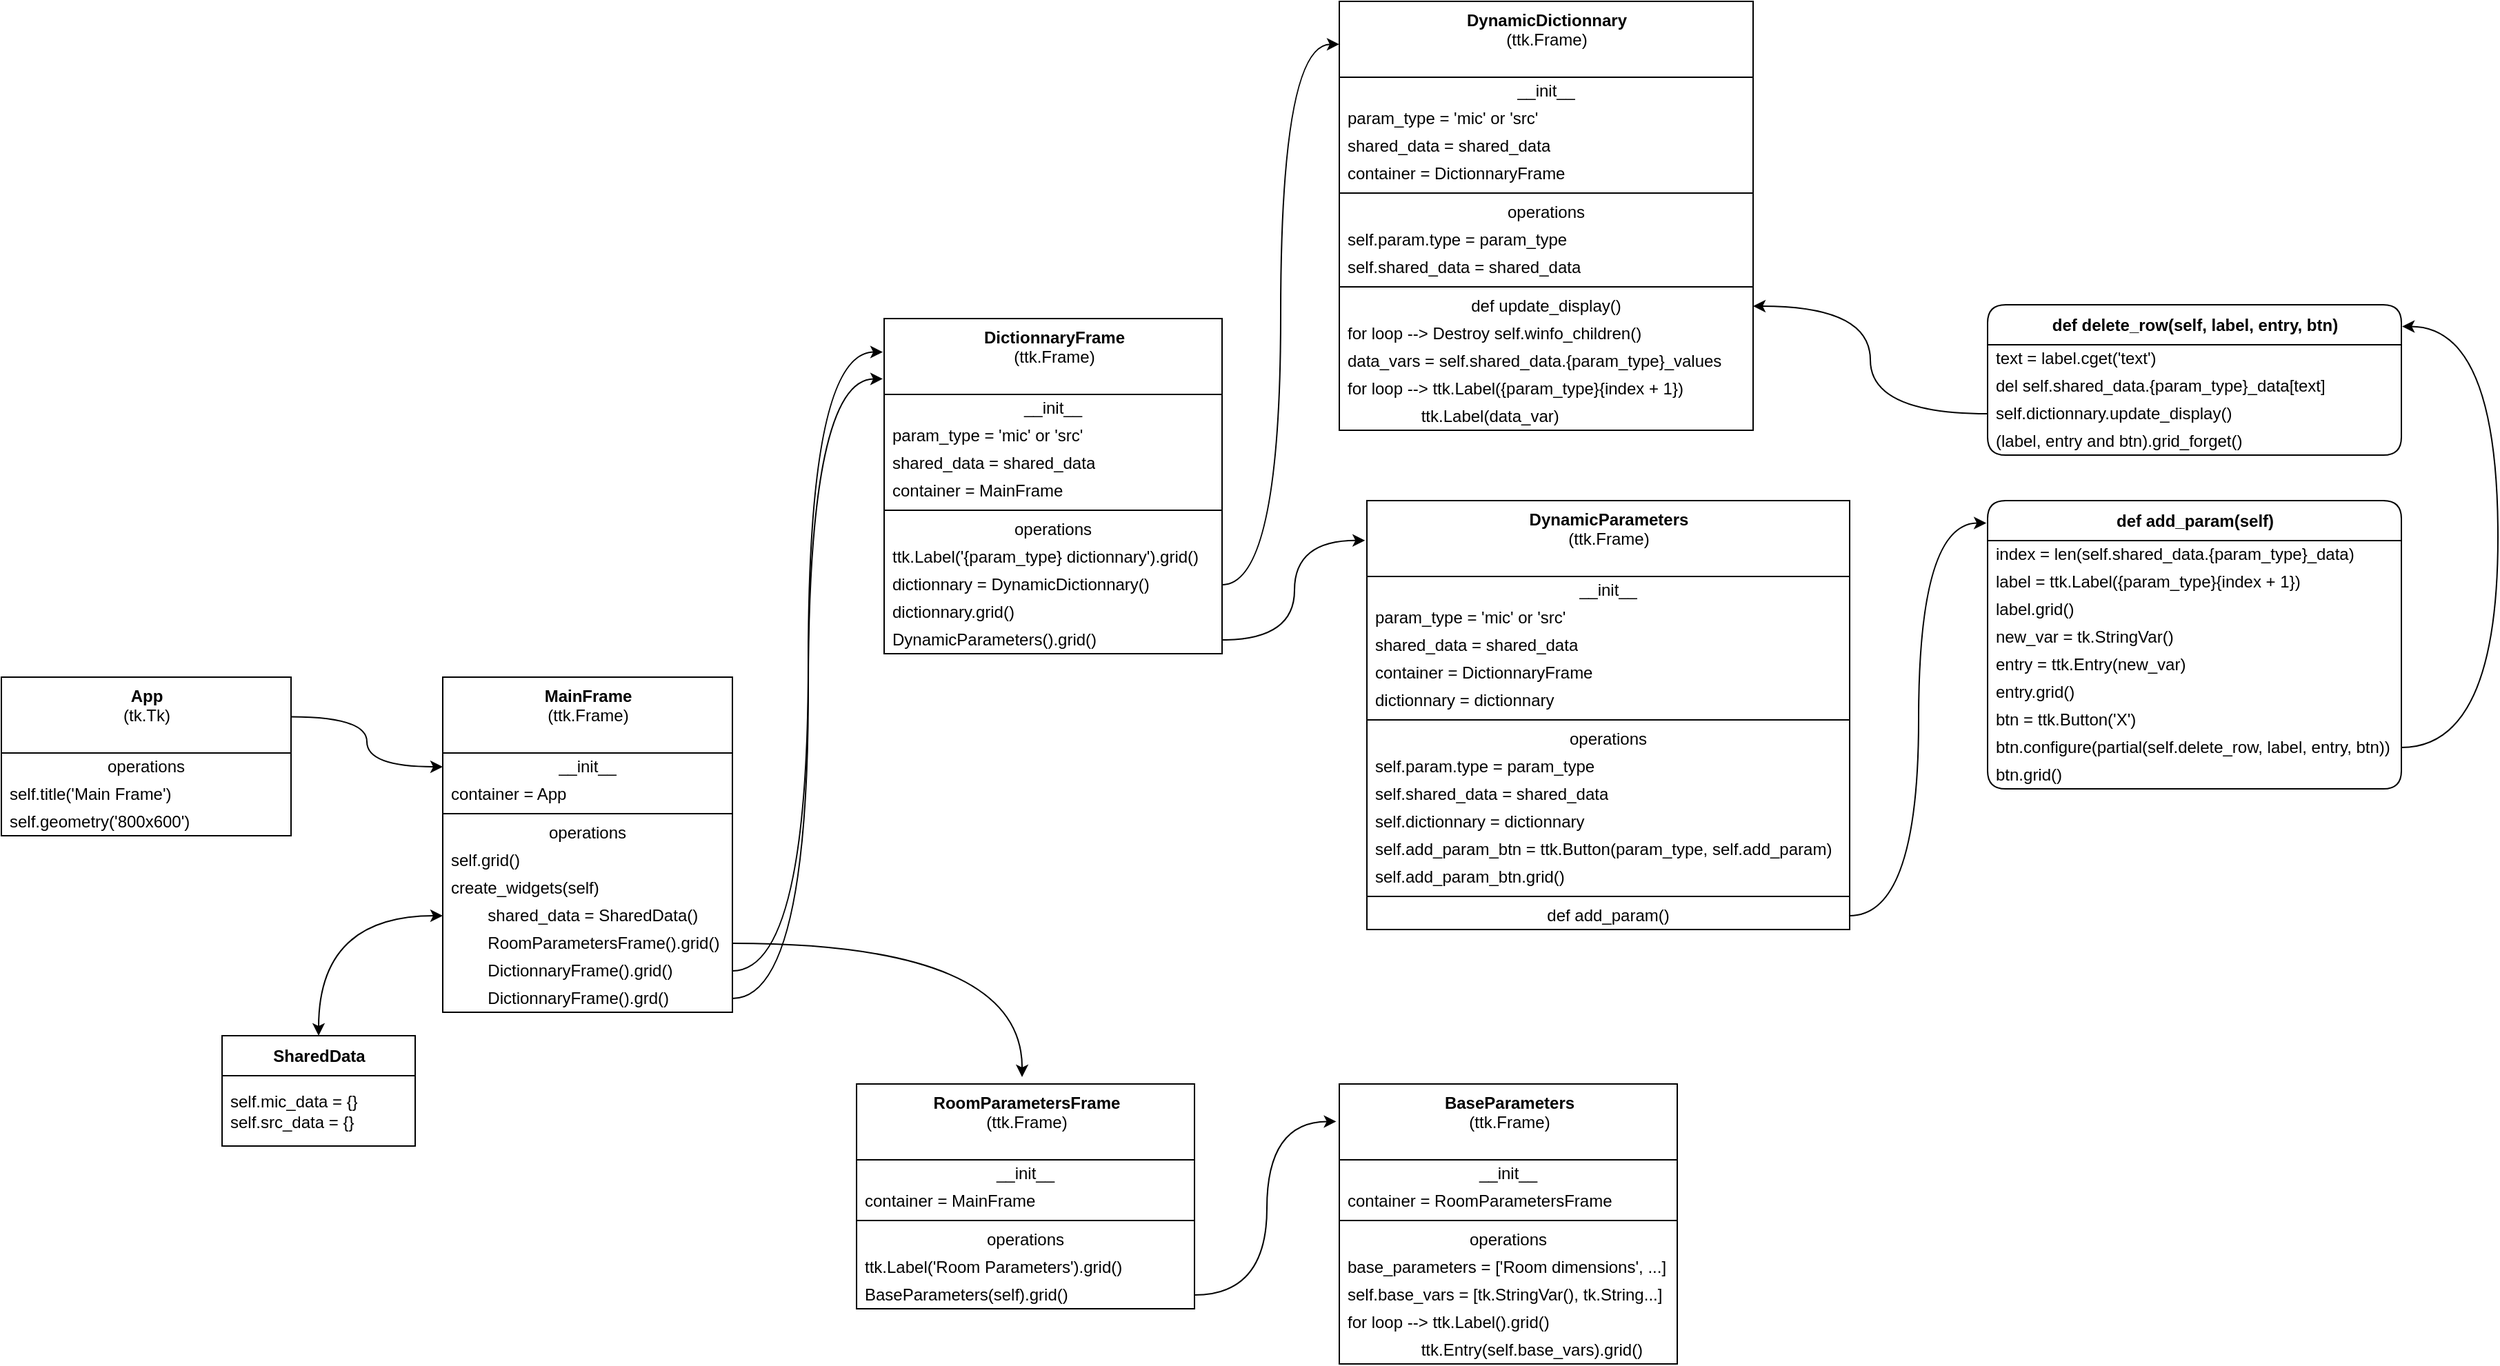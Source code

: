 <mxfile>
    <diagram id="ZCPFG7KWVEnKRgbFe0l8" name="Page-1">
        <mxGraphModel dx="2594" dy="1988" grid="1" gridSize="10" guides="1" tooltips="0" connect="1" arrows="1" fold="1" page="1" pageScale="1" pageWidth="1100" pageHeight="850" math="0" shadow="0">
            <root>
                <mxCell id="0"/>
                <mxCell id="1" parent="0"/>
                <mxCell id="18" value="" style="html=1;orthogonal=1;exitX=1;exitY=0.5;exitDx=0;exitDy=0;entryX=-0.004;entryY=0.1;entryDx=0;entryDy=0;edgeStyle=orthogonalEdgeStyle;curved=1;entryPerimeter=0;" edge="1" parent="1" source="114" target="89">
                    <mxGeometry relative="1" as="geometry">
                        <mxPoint x="240" y="453" as="sourcePoint"/>
                        <mxPoint x="547.5" y="235" as="targetPoint"/>
                    </mxGeometry>
                </mxCell>
                <mxCell id="88" style="edgeStyle=orthogonalEdgeStyle;html=1;exitX=0.5;exitY=0;exitDx=0;exitDy=0;orthogonal=1;curved=1;startArrow=classic;startFill=1;shadow=0;" edge="1" parent="1" source="67" target="83">
                    <mxGeometry relative="1" as="geometry"/>
                </mxCell>
                <mxCell id="67" value="SharedData" style="swimlane;fontStyle=1;align=center;verticalAlign=middle;childLayout=stackLayout;horizontal=1;startSize=29;horizontalStack=0;resizeParent=1;resizeParentMax=0;resizeLast=0;collapsible=0;marginBottom=0;html=1;" vertex="1" parent="1">
                    <mxGeometry x="20" y="390" width="140" height="80" as="geometry"/>
                </mxCell>
                <mxCell id="69" value="self.mic_data = {}&lt;br&gt;self.src_data = {}" style="text;html=1;strokeColor=none;fillColor=none;align=left;verticalAlign=middle;spacingLeft=4;spacingRight=4;overflow=hidden;rotatable=0;points=[[0,0.5],[1,0.5]];portConstraint=eastwest;" vertex="1" parent="67">
                    <mxGeometry y="29" width="140" height="51" as="geometry"/>
                </mxCell>
                <mxCell id="75" value="&lt;b&gt;MainFrame&lt;/b&gt;&lt;br&gt;(ttk.Frame)" style="swimlane;fontStyle=0;align=center;verticalAlign=top;childLayout=stackLayout;horizontal=1;startSize=55;horizontalStack=0;resizeParent=1;resizeParentMax=0;resizeLast=0;collapsible=0;marginBottom=0;html=1;" vertex="1" parent="1">
                    <mxGeometry x="180" y="130" width="210" height="243" as="geometry"/>
                </mxCell>
                <mxCell id="76" value="__init__" style="text;html=1;strokeColor=none;fillColor=none;align=center;verticalAlign=middle;spacingLeft=4;spacingRight=4;overflow=hidden;rotatable=0;points=[[0,0.5],[1,0.5]];portConstraint=eastwest;" vertex="1" parent="75">
                    <mxGeometry y="55" width="210" height="20" as="geometry"/>
                </mxCell>
                <mxCell id="77" value="container = App" style="text;html=1;strokeColor=none;fillColor=none;align=left;verticalAlign=middle;spacingLeft=4;spacingRight=4;overflow=hidden;rotatable=0;points=[[0,0.5],[1,0.5]];portConstraint=eastwest;" vertex="1" parent="75">
                    <mxGeometry y="75" width="210" height="20" as="geometry"/>
                </mxCell>
                <mxCell id="80" value="" style="line;strokeWidth=1;fillColor=none;align=left;verticalAlign=middle;spacingTop=-1;spacingLeft=3;spacingRight=3;rotatable=0;labelPosition=right;points=[];portConstraint=eastwest;" vertex="1" parent="75">
                    <mxGeometry y="95" width="210" height="8" as="geometry"/>
                </mxCell>
                <mxCell id="81" value="operations" style="text;html=1;strokeColor=none;fillColor=none;align=center;verticalAlign=middle;spacingLeft=4;spacingRight=4;overflow=hidden;rotatable=0;points=[[0,0.5],[1,0.5]];portConstraint=eastwest;" vertex="1" parent="75">
                    <mxGeometry y="103" width="210" height="20" as="geometry"/>
                </mxCell>
                <mxCell id="118" value="self.grid()" style="text;html=1;strokeColor=none;fillColor=none;align=left;verticalAlign=middle;spacingLeft=4;spacingRight=4;overflow=hidden;rotatable=0;points=[[0,0.5],[1,0.5]];portConstraint=eastwest;" vertex="1" parent="75">
                    <mxGeometry y="123" width="210" height="20" as="geometry"/>
                </mxCell>
                <mxCell id="82" value="create_widgets(self)" style="text;html=1;strokeColor=none;fillColor=none;align=left;verticalAlign=middle;spacingLeft=4;spacingRight=4;overflow=hidden;rotatable=0;points=[[0,0.5],[1,0.5]];portConstraint=eastwest;" vertex="1" parent="75">
                    <mxGeometry y="143" width="210" height="20" as="geometry"/>
                </mxCell>
                <mxCell id="83" value="&lt;span style=&quot;white-space: pre;&quot;&gt;&#9;&lt;/span&gt;shared_data = SharedData()" style="text;html=1;strokeColor=none;fillColor=none;align=left;verticalAlign=middle;spacingLeft=4;spacingRight=4;overflow=hidden;rotatable=0;points=[[0,0.5],[1,0.5]];portConstraint=eastwest;" vertex="1" parent="75">
                    <mxGeometry y="163" width="210" height="20" as="geometry"/>
                </mxCell>
                <mxCell id="86" value="&lt;span style=&quot;white-space: pre;&quot;&gt;&#9;&lt;/span&gt;RoomParametersFrame().grid()" style="text;html=1;strokeColor=none;fillColor=none;align=left;verticalAlign=middle;spacingLeft=4;spacingRight=4;overflow=hidden;rotatable=0;points=[[0,0.5],[1,0.5]];portConstraint=eastwest;" vertex="1" parent="75">
                    <mxGeometry y="183" width="210" height="20" as="geometry"/>
                </mxCell>
                <mxCell id="114" value="&lt;span style=&quot;white-space: pre;&quot;&gt;&#9;&lt;/span&gt;DictionnaryFrame().grid()" style="text;html=1;strokeColor=none;fillColor=none;align=left;verticalAlign=middle;spacingLeft=4;spacingRight=4;overflow=hidden;rotatable=0;points=[[0,0.5],[1,0.5]];portConstraint=eastwest;" vertex="1" parent="75">
                    <mxGeometry y="203" width="210" height="20" as="geometry"/>
                </mxCell>
                <mxCell id="115" value="&lt;span style=&quot;white-space: pre;&quot;&gt;&#9;&lt;/span&gt;DictionnaryFrame().grd()" style="text;html=1;strokeColor=none;fillColor=none;align=left;verticalAlign=middle;spacingLeft=4;spacingRight=4;overflow=hidden;rotatable=0;points=[[0,0.5],[1,0.5]];portConstraint=eastwest;" vertex="1" parent="75">
                    <mxGeometry y="223" width="210" height="20" as="geometry"/>
                </mxCell>
                <mxCell id="89" value="&lt;b&gt;DictionnaryFrame&lt;/b&gt;&lt;br&gt;(ttk.Frame)" style="swimlane;fontStyle=0;align=center;verticalAlign=top;childLayout=stackLayout;horizontal=1;startSize=55;horizontalStack=0;resizeParent=1;resizeParentMax=0;resizeLast=0;collapsible=0;marginBottom=0;html=1;" vertex="1" parent="1">
                    <mxGeometry x="500" y="-130" width="245" height="243" as="geometry"/>
                </mxCell>
                <mxCell id="90" value="__init__" style="text;html=1;strokeColor=none;fillColor=none;align=center;verticalAlign=middle;spacingLeft=4;spacingRight=4;overflow=hidden;rotatable=0;points=[[0,0.5],[1,0.5]];portConstraint=eastwest;" vertex="1" parent="89">
                    <mxGeometry y="55" width="245" height="20" as="geometry"/>
                </mxCell>
                <mxCell id="91" value="param_type = 'mic' or 'src'" style="text;html=1;strokeColor=none;fillColor=none;align=left;verticalAlign=middle;spacingLeft=4;spacingRight=4;overflow=hidden;rotatable=0;points=[[0,0.5],[1,0.5]];portConstraint=eastwest;" vertex="1" parent="89">
                    <mxGeometry y="75" width="245" height="20" as="geometry"/>
                </mxCell>
                <mxCell id="99" value="shared_data = shared_data" style="text;html=1;strokeColor=none;fillColor=none;align=left;verticalAlign=middle;spacingLeft=4;spacingRight=4;overflow=hidden;rotatable=0;points=[[0,0.5],[1,0.5]];portConstraint=eastwest;" vertex="1" parent="89">
                    <mxGeometry y="95" width="245" height="20" as="geometry"/>
                </mxCell>
                <mxCell id="93" value="container = MainFrame" style="text;html=1;strokeColor=none;fillColor=none;align=left;verticalAlign=middle;spacingLeft=4;spacingRight=4;overflow=hidden;rotatable=0;points=[[0,0.5],[1,0.5]];portConstraint=eastwest;" vertex="1" parent="89">
                    <mxGeometry y="115" width="245" height="20" as="geometry"/>
                </mxCell>
                <mxCell id="94" value="" style="line;strokeWidth=1;fillColor=none;align=left;verticalAlign=middle;spacingTop=-1;spacingLeft=3;spacingRight=3;rotatable=0;labelPosition=right;points=[];portConstraint=eastwest;" vertex="1" parent="89">
                    <mxGeometry y="135" width="245" height="8" as="geometry"/>
                </mxCell>
                <mxCell id="95" value="operations" style="text;html=1;strokeColor=none;fillColor=none;align=center;verticalAlign=middle;spacingLeft=4;spacingRight=4;overflow=hidden;rotatable=0;points=[[0,0.5],[1,0.5]];portConstraint=eastwest;" vertex="1" parent="89">
                    <mxGeometry y="143" width="245" height="20" as="geometry"/>
                </mxCell>
                <mxCell id="97" value="ttk.Label('{param_type} dictionnary').grid()" style="text;html=1;strokeColor=none;fillColor=none;align=left;verticalAlign=middle;spacingLeft=4;spacingRight=4;overflow=hidden;rotatable=0;points=[[0,0.5],[1,0.5]];portConstraint=eastwest;" vertex="1" parent="89">
                    <mxGeometry y="163" width="245" height="20" as="geometry"/>
                </mxCell>
                <mxCell id="98" value="dictionnary = DynamicDictionnary()" style="text;html=1;strokeColor=none;fillColor=none;align=left;verticalAlign=middle;spacingLeft=4;spacingRight=4;overflow=hidden;rotatable=0;points=[[0,0.5],[1,0.5]];portConstraint=eastwest;" vertex="1" parent="89">
                    <mxGeometry y="183" width="245" height="20" as="geometry"/>
                </mxCell>
                <mxCell id="101" value="dictionnary.grid()" style="text;html=1;strokeColor=none;fillColor=none;align=left;verticalAlign=middle;spacingLeft=4;spacingRight=4;overflow=hidden;rotatable=0;points=[[0,0.5],[1,0.5]];portConstraint=eastwest;" vertex="1" parent="89">
                    <mxGeometry y="203" width="245" height="20" as="geometry"/>
                </mxCell>
                <mxCell id="100" value="DynamicParameters().grid()" style="text;html=1;strokeColor=none;fillColor=none;align=left;verticalAlign=middle;spacingLeft=4;spacingRight=4;overflow=hidden;rotatable=0;points=[[0,0.5],[1,0.5]];portConstraint=eastwest;" vertex="1" parent="89">
                    <mxGeometry y="223" width="245" height="20" as="geometry"/>
                </mxCell>
                <mxCell id="116" style="edgeStyle=orthogonalEdgeStyle;sketch=0;html=1;exitX=1;exitY=0.5;exitDx=0;exitDy=0;entryX=-0.004;entryY=0.18;entryDx=0;entryDy=0;entryPerimeter=0;shadow=0;startArrow=none;startFill=0;curved=1;" edge="1" parent="1" source="115" target="89">
                    <mxGeometry relative="1" as="geometry"/>
                </mxCell>
                <mxCell id="119" value="&lt;b&gt;DynamicDictionnary&lt;/b&gt;&lt;br&gt;(ttk.Frame)" style="swimlane;fontStyle=0;align=center;verticalAlign=top;childLayout=stackLayout;horizontal=1;startSize=55;horizontalStack=0;resizeParent=1;resizeParentMax=0;resizeLast=0;collapsible=0;marginBottom=0;html=1;" vertex="1" parent="1">
                    <mxGeometry x="830" y="-360" width="300" height="311" as="geometry"/>
                </mxCell>
                <mxCell id="120" value="__init__" style="text;html=1;strokeColor=none;fillColor=none;align=center;verticalAlign=middle;spacingLeft=4;spacingRight=4;overflow=hidden;rotatable=0;points=[[0,0.5],[1,0.5]];portConstraint=eastwest;" vertex="1" parent="119">
                    <mxGeometry y="55" width="300" height="20" as="geometry"/>
                </mxCell>
                <mxCell id="121" value="param_type = 'mic' or 'src'" style="text;html=1;strokeColor=none;fillColor=none;align=left;verticalAlign=middle;spacingLeft=4;spacingRight=4;overflow=hidden;rotatable=0;points=[[0,0.5],[1,0.5]];portConstraint=eastwest;" vertex="1" parent="119">
                    <mxGeometry y="75" width="300" height="20" as="geometry"/>
                </mxCell>
                <mxCell id="122" value="shared_data = shared_data" style="text;html=1;strokeColor=none;fillColor=none;align=left;verticalAlign=middle;spacingLeft=4;spacingRight=4;overflow=hidden;rotatable=0;points=[[0,0.5],[1,0.5]];portConstraint=eastwest;" vertex="1" parent="119">
                    <mxGeometry y="95" width="300" height="20" as="geometry"/>
                </mxCell>
                <mxCell id="123" value="container = DictionnaryFrame" style="text;html=1;strokeColor=none;fillColor=none;align=left;verticalAlign=middle;spacingLeft=4;spacingRight=4;overflow=hidden;rotatable=0;points=[[0,0.5],[1,0.5]];portConstraint=eastwest;" vertex="1" parent="119">
                    <mxGeometry y="115" width="300" height="20" as="geometry"/>
                </mxCell>
                <mxCell id="124" value="" style="line;strokeWidth=1;fillColor=none;align=left;verticalAlign=middle;spacingTop=-1;spacingLeft=3;spacingRight=3;rotatable=0;labelPosition=right;points=[];portConstraint=eastwest;" vertex="1" parent="119">
                    <mxGeometry y="135" width="300" height="8" as="geometry"/>
                </mxCell>
                <mxCell id="125" value="operations" style="text;html=1;strokeColor=none;fillColor=none;align=center;verticalAlign=middle;spacingLeft=4;spacingRight=4;overflow=hidden;rotatable=0;points=[[0,0.5],[1,0.5]];portConstraint=eastwest;" vertex="1" parent="119">
                    <mxGeometry y="143" width="300" height="20" as="geometry"/>
                </mxCell>
                <mxCell id="126" value="self.param.type = param_type" style="text;html=1;strokeColor=none;fillColor=none;align=left;verticalAlign=middle;spacingLeft=4;spacingRight=4;overflow=hidden;rotatable=0;points=[[0,0.5],[1,0.5]];portConstraint=eastwest;" vertex="1" parent="119">
                    <mxGeometry y="163" width="300" height="20" as="geometry"/>
                </mxCell>
                <mxCell id="127" value="self.shared_data = shared_data" style="text;html=1;strokeColor=none;fillColor=none;align=left;verticalAlign=middle;spacingLeft=4;spacingRight=4;overflow=hidden;rotatable=0;points=[[0,0.5],[1,0.5]];portConstraint=eastwest;" vertex="1" parent="119">
                    <mxGeometry y="183" width="300" height="20" as="geometry"/>
                </mxCell>
                <mxCell id="132" value="" style="line;strokeWidth=1;fillColor=none;align=left;verticalAlign=middle;spacingTop=-1;spacingLeft=3;spacingRight=3;rotatable=0;labelPosition=right;points=[];portConstraint=eastwest;" vertex="1" parent="119">
                    <mxGeometry y="203" width="300" height="8" as="geometry"/>
                </mxCell>
                <mxCell id="129" value="def update_display()" style="text;html=1;strokeColor=none;fillColor=none;align=center;verticalAlign=middle;spacingLeft=4;spacingRight=4;overflow=hidden;rotatable=0;points=[[0,0.5],[1,0.5]];portConstraint=eastwest;" vertex="1" parent="119">
                    <mxGeometry y="211" width="300" height="20" as="geometry"/>
                </mxCell>
                <mxCell id="133" value="for loop --&amp;gt; Destroy self.winfo_children()" style="text;html=1;strokeColor=none;fillColor=none;align=left;verticalAlign=middle;spacingLeft=4;spacingRight=4;overflow=hidden;rotatable=0;points=[[0,0.5],[1,0.5]];portConstraint=eastwest;" vertex="1" parent="119">
                    <mxGeometry y="231" width="300" height="20" as="geometry"/>
                </mxCell>
                <mxCell id="134" value="data_vars = self.shared_data.{param_type}_values" style="text;html=1;strokeColor=none;fillColor=none;align=left;verticalAlign=middle;spacingLeft=4;spacingRight=4;overflow=hidden;rotatable=0;points=[[0,0.5],[1,0.5]];portConstraint=eastwest;" vertex="1" parent="119">
                    <mxGeometry y="251" width="300" height="20" as="geometry"/>
                </mxCell>
                <mxCell id="135" value="for loop --&amp;gt; ttk.Label({param_type}{index + 1})" style="text;html=1;strokeColor=none;fillColor=none;align=left;verticalAlign=middle;spacingLeft=4;spacingRight=4;overflow=hidden;rotatable=0;points=[[0,0.5],[1,0.5]];portConstraint=eastwest;" vertex="1" parent="119">
                    <mxGeometry y="271" width="300" height="20" as="geometry"/>
                </mxCell>
                <mxCell id="136" value="&lt;span style=&quot;white-space: pre;&quot;&gt;&#9;&lt;/span&gt;&lt;span style=&quot;white-space: pre;&quot;&gt;&#9;&lt;/span&gt;ttk.Label(data_var)" style="text;html=1;strokeColor=none;fillColor=none;align=left;verticalAlign=middle;spacingLeft=4;spacingRight=4;overflow=hidden;rotatable=0;points=[[0,0.5],[1,0.5]];portConstraint=eastwest;" vertex="1" parent="119">
                    <mxGeometry y="291" width="300" height="20" as="geometry"/>
                </mxCell>
                <mxCell id="137" style="edgeStyle=orthogonalEdgeStyle;curved=1;sketch=0;html=1;exitX=1;exitY=0.5;exitDx=0;exitDy=0;entryX=0;entryY=0.1;entryDx=0;entryDy=0;entryPerimeter=0;shadow=0;startArrow=none;startFill=0;" edge="1" parent="1" source="98" target="119">
                    <mxGeometry relative="1" as="geometry"/>
                </mxCell>
                <mxCell id="138" value="&lt;b&gt;DynamicParameters&lt;/b&gt;&lt;br&gt;(ttk.Frame)" style="swimlane;fontStyle=0;align=center;verticalAlign=top;childLayout=stackLayout;horizontal=1;startSize=55;horizontalStack=0;resizeParent=1;resizeParentMax=0;resizeLast=0;collapsible=0;marginBottom=0;html=1;" vertex="1" parent="1">
                    <mxGeometry x="850" y="2" width="350" height="311" as="geometry"/>
                </mxCell>
                <mxCell id="139" value="__init__" style="text;html=1;strokeColor=none;fillColor=none;align=center;verticalAlign=middle;spacingLeft=4;spacingRight=4;overflow=hidden;rotatable=0;points=[[0,0.5],[1,0.5]];portConstraint=eastwest;" vertex="1" parent="138">
                    <mxGeometry y="55" width="350" height="20" as="geometry"/>
                </mxCell>
                <mxCell id="140" value="param_type = 'mic' or 'src'" style="text;html=1;strokeColor=none;fillColor=none;align=left;verticalAlign=middle;spacingLeft=4;spacingRight=4;overflow=hidden;rotatable=0;points=[[0,0.5],[1,0.5]];portConstraint=eastwest;" vertex="1" parent="138">
                    <mxGeometry y="75" width="350" height="20" as="geometry"/>
                </mxCell>
                <mxCell id="141" value="shared_data = shared_data" style="text;html=1;strokeColor=none;fillColor=none;align=left;verticalAlign=middle;spacingLeft=4;spacingRight=4;overflow=hidden;rotatable=0;points=[[0,0.5],[1,0.5]];portConstraint=eastwest;" vertex="1" parent="138">
                    <mxGeometry y="95" width="350" height="20" as="geometry"/>
                </mxCell>
                <mxCell id="142" value="container = DictionnaryFrame" style="text;html=1;strokeColor=none;fillColor=none;align=left;verticalAlign=middle;spacingLeft=4;spacingRight=4;overflow=hidden;rotatable=0;points=[[0,0.5],[1,0.5]];portConstraint=eastwest;" vertex="1" parent="138">
                    <mxGeometry y="115" width="350" height="20" as="geometry"/>
                </mxCell>
                <mxCell id="154" value="dictionnary = dictionnary" style="text;html=1;strokeColor=none;fillColor=none;align=left;verticalAlign=middle;spacingLeft=4;spacingRight=4;overflow=hidden;rotatable=0;points=[[0,0.5],[1,0.5]];portConstraint=eastwest;" vertex="1" parent="138">
                    <mxGeometry y="135" width="350" height="20" as="geometry"/>
                </mxCell>
                <mxCell id="143" value="" style="line;strokeWidth=1;fillColor=none;align=left;verticalAlign=middle;spacingTop=-1;spacingLeft=3;spacingRight=3;rotatable=0;labelPosition=right;points=[];portConstraint=eastwest;" vertex="1" parent="138">
                    <mxGeometry y="155" width="350" height="8" as="geometry"/>
                </mxCell>
                <mxCell id="144" value="operations" style="text;html=1;strokeColor=none;fillColor=none;align=center;verticalAlign=middle;spacingLeft=4;spacingRight=4;overflow=hidden;rotatable=0;points=[[0,0.5],[1,0.5]];portConstraint=eastwest;" vertex="1" parent="138">
                    <mxGeometry y="163" width="350" height="20" as="geometry"/>
                </mxCell>
                <mxCell id="145" value="self.param.type = param_type" style="text;html=1;strokeColor=none;fillColor=none;align=left;verticalAlign=middle;spacingLeft=4;spacingRight=4;overflow=hidden;rotatable=0;points=[[0,0.5],[1,0.5]];portConstraint=eastwest;" vertex="1" parent="138">
                    <mxGeometry y="183" width="350" height="20" as="geometry"/>
                </mxCell>
                <mxCell id="146" value="self.shared_data = shared_data" style="text;html=1;strokeColor=none;fillColor=none;align=left;verticalAlign=middle;spacingLeft=4;spacingRight=4;overflow=hidden;rotatable=0;points=[[0,0.5],[1,0.5]];portConstraint=eastwest;" vertex="1" parent="138">
                    <mxGeometry y="203" width="350" height="20" as="geometry"/>
                </mxCell>
                <mxCell id="155" value="self.dictionnary = dictionnary" style="text;html=1;strokeColor=none;fillColor=none;align=left;verticalAlign=middle;spacingLeft=4;spacingRight=4;overflow=hidden;rotatable=0;points=[[0,0.5],[1,0.5]];portConstraint=eastwest;" vertex="1" parent="138">
                    <mxGeometry y="223" width="350" height="20" as="geometry"/>
                </mxCell>
                <mxCell id="159" value="self.add_param_btn = ttk.Button(param_type, self.add_param)" style="text;html=1;strokeColor=none;fillColor=none;align=left;verticalAlign=middle;spacingLeft=4;spacingRight=4;overflow=hidden;rotatable=0;points=[[0,0.5],[1,0.5]];portConstraint=eastwest;" vertex="1" parent="138">
                    <mxGeometry y="243" width="350" height="20" as="geometry"/>
                </mxCell>
                <mxCell id="160" value="self.add_param_btn.grid()" style="text;html=1;strokeColor=none;fillColor=none;align=left;verticalAlign=middle;spacingLeft=4;spacingRight=4;overflow=hidden;rotatable=0;points=[[0,0.5],[1,0.5]];portConstraint=eastwest;" vertex="1" parent="138">
                    <mxGeometry y="263" width="350" height="20" as="geometry"/>
                </mxCell>
                <mxCell id="147" value="" style="line;strokeWidth=1;fillColor=none;align=left;verticalAlign=middle;spacingTop=-1;spacingLeft=3;spacingRight=3;rotatable=0;labelPosition=right;points=[];portConstraint=eastwest;" vertex="1" parent="138">
                    <mxGeometry y="283" width="350" height="8" as="geometry"/>
                </mxCell>
                <mxCell id="148" value="def add_param()" style="text;html=1;strokeColor=none;fillColor=none;align=center;verticalAlign=middle;spacingLeft=4;spacingRight=4;overflow=hidden;rotatable=0;points=[[0,0.5],[1,0.5]];portConstraint=eastwest;" vertex="1" parent="138">
                    <mxGeometry y="291" width="350" height="20" as="geometry"/>
                </mxCell>
                <mxCell id="153" style="edgeStyle=orthogonalEdgeStyle;curved=1;sketch=0;html=1;exitX=1;exitY=0.5;exitDx=0;exitDy=0;entryX=-0.004;entryY=0.093;entryDx=0;entryDy=0;entryPerimeter=0;shadow=0;startArrow=none;startFill=0;" edge="1" parent="1" source="100" target="138">
                    <mxGeometry relative="1" as="geometry"/>
                </mxCell>
                <mxCell id="164" value="def add_param(self)" style="swimlane;fontStyle=1;align=center;verticalAlign=middle;childLayout=stackLayout;horizontal=1;startSize=29;horizontalStack=0;resizeParent=1;resizeParentMax=0;resizeLast=0;collapsible=0;marginBottom=0;html=1;rounded=1;" vertex="1" parent="1">
                    <mxGeometry x="1300" y="2" width="300" height="209" as="geometry"/>
                </mxCell>
                <mxCell id="167" value="index = len(self.shared_data.{param_type}_data)" style="text;html=1;strokeColor=none;fillColor=none;align=left;verticalAlign=middle;spacingLeft=4;spacingRight=4;overflow=hidden;rotatable=0;points=[[0,0.5],[1,0.5]];portConstraint=eastwest;" vertex="1" parent="164">
                    <mxGeometry y="29" width="300" height="20" as="geometry"/>
                </mxCell>
                <mxCell id="168" value="label = ttk.Label({param_type}{index + 1})" style="text;html=1;strokeColor=none;fillColor=none;align=left;verticalAlign=middle;spacingLeft=4;spacingRight=4;overflow=hidden;rotatable=0;points=[[0,0.5],[1,0.5]];portConstraint=eastwest;" vertex="1" parent="164">
                    <mxGeometry y="49" width="300" height="20" as="geometry"/>
                </mxCell>
                <mxCell id="169" value="label.grid()" style="text;html=1;strokeColor=none;fillColor=none;align=left;verticalAlign=middle;spacingLeft=4;spacingRight=4;overflow=hidden;rotatable=0;points=[[0,0.5],[1,0.5]];portConstraint=eastwest;" vertex="1" parent="164">
                    <mxGeometry y="69" width="300" height="20" as="geometry"/>
                </mxCell>
                <mxCell id="170" value="new_var = tk.StringVar()" style="text;html=1;strokeColor=none;fillColor=none;align=left;verticalAlign=middle;spacingLeft=4;spacingRight=4;overflow=hidden;rotatable=0;points=[[0,0.5],[1,0.5]];portConstraint=eastwest;" vertex="1" parent="164">
                    <mxGeometry y="89" width="300" height="20" as="geometry"/>
                </mxCell>
                <mxCell id="171" value="entry = ttk.Entry(new_var)" style="text;html=1;strokeColor=none;fillColor=none;align=left;verticalAlign=middle;spacingLeft=4;spacingRight=4;overflow=hidden;rotatable=0;points=[[0,0.5],[1,0.5]];portConstraint=eastwest;" vertex="1" parent="164">
                    <mxGeometry y="109" width="300" height="20" as="geometry"/>
                </mxCell>
                <mxCell id="174" value="entry.grid()" style="text;html=1;strokeColor=none;fillColor=none;align=left;verticalAlign=middle;spacingLeft=4;spacingRight=4;overflow=hidden;rotatable=0;points=[[0,0.5],[1,0.5]];portConstraint=eastwest;" vertex="1" parent="164">
                    <mxGeometry y="129" width="300" height="20" as="geometry"/>
                </mxCell>
                <mxCell id="175" value="btn = ttk.Button('X')" style="text;html=1;strokeColor=none;fillColor=none;align=left;verticalAlign=middle;spacingLeft=4;spacingRight=4;overflow=hidden;rotatable=0;points=[[0,0.5],[1,0.5]];portConstraint=eastwest;" vertex="1" parent="164">
                    <mxGeometry y="149" width="300" height="20" as="geometry"/>
                </mxCell>
                <mxCell id="176" value="btn.configure(partial(self.delete_row, label, entry, btn))" style="text;html=1;strokeColor=none;fillColor=none;align=left;verticalAlign=middle;spacingLeft=4;spacingRight=4;overflow=hidden;rotatable=0;points=[[0,0.5],[1,0.5]];portConstraint=eastwest;" vertex="1" parent="164">
                    <mxGeometry y="169" width="300" height="20" as="geometry"/>
                </mxCell>
                <mxCell id="177" value="btn.grid()" style="text;html=1;strokeColor=none;fillColor=none;align=left;verticalAlign=middle;spacingLeft=4;spacingRight=4;overflow=hidden;rotatable=0;points=[[0,0.5],[1,0.5]];portConstraint=eastwest;" vertex="1" parent="164">
                    <mxGeometry y="189" width="300" height="20" as="geometry"/>
                </mxCell>
                <mxCell id="178" style="edgeStyle=orthogonalEdgeStyle;curved=1;sketch=0;html=1;exitX=1;exitY=0.5;exitDx=0;exitDy=0;entryX=-0.003;entryY=0.078;entryDx=0;entryDy=0;entryPerimeter=0;shadow=0;startArrow=none;startFill=0;" edge="1" parent="1" source="148" target="164">
                    <mxGeometry relative="1" as="geometry"/>
                </mxCell>
                <mxCell id="179" value="def delete_row(self, label, entry, btn)" style="swimlane;fontStyle=1;align=center;verticalAlign=middle;childLayout=stackLayout;horizontal=1;startSize=29;horizontalStack=0;resizeParent=1;resizeParentMax=0;resizeLast=0;collapsible=0;marginBottom=0;html=1;rounded=1;" vertex="1" parent="1">
                    <mxGeometry x="1300" y="-140" width="300" height="109" as="geometry"/>
                </mxCell>
                <mxCell id="180" value="text = label.cget('text')" style="text;html=1;strokeColor=none;fillColor=none;align=left;verticalAlign=middle;spacingLeft=4;spacingRight=4;overflow=hidden;rotatable=0;points=[[0,0.5],[1,0.5]];portConstraint=eastwest;" vertex="1" parent="179">
                    <mxGeometry y="29" width="300" height="20" as="geometry"/>
                </mxCell>
                <mxCell id="181" value="del self.shared_data.{param_type}_data[text]" style="text;html=1;strokeColor=none;fillColor=none;align=left;verticalAlign=middle;spacingLeft=4;spacingRight=4;overflow=hidden;rotatable=0;points=[[0,0.5],[1,0.5]];portConstraint=eastwest;" vertex="1" parent="179">
                    <mxGeometry y="49" width="300" height="20" as="geometry"/>
                </mxCell>
                <mxCell id="182" value="self.dictionnary.update_display()" style="text;html=1;strokeColor=none;fillColor=none;align=left;verticalAlign=middle;spacingLeft=4;spacingRight=4;overflow=hidden;rotatable=0;points=[[0,0.5],[1,0.5]];portConstraint=eastwest;" vertex="1" parent="179">
                    <mxGeometry y="69" width="300" height="20" as="geometry"/>
                </mxCell>
                <mxCell id="183" value="(label, entry and btn).grid_forget()" style="text;html=1;strokeColor=none;fillColor=none;align=left;verticalAlign=middle;spacingLeft=4;spacingRight=4;overflow=hidden;rotatable=0;points=[[0,0.5],[1,0.5]];portConstraint=eastwest;" vertex="1" parent="179">
                    <mxGeometry y="89" width="300" height="20" as="geometry"/>
                </mxCell>
                <mxCell id="190" value="&lt;b&gt;BaseParameters&lt;/b&gt;&lt;br&gt;(ttk.Frame)" style="swimlane;fontStyle=0;align=center;verticalAlign=top;childLayout=stackLayout;horizontal=1;startSize=55;horizontalStack=0;resizeParent=1;resizeParentMax=0;resizeLast=0;collapsible=0;marginBottom=0;html=1;" vertex="1" parent="1">
                    <mxGeometry x="830" y="425" width="245" height="203" as="geometry"/>
                </mxCell>
                <mxCell id="191" value="__init__" style="text;html=1;strokeColor=none;fillColor=none;align=center;verticalAlign=middle;spacingLeft=4;spacingRight=4;overflow=hidden;rotatable=0;points=[[0,0.5],[1,0.5]];portConstraint=eastwest;" vertex="1" parent="190">
                    <mxGeometry y="55" width="245" height="20" as="geometry"/>
                </mxCell>
                <mxCell id="194" value="container = RoomParametersFrame" style="text;html=1;strokeColor=none;fillColor=none;align=left;verticalAlign=middle;spacingLeft=4;spacingRight=4;overflow=hidden;rotatable=0;points=[[0,0.5],[1,0.5]];portConstraint=eastwest;" vertex="1" parent="190">
                    <mxGeometry y="75" width="245" height="20" as="geometry"/>
                </mxCell>
                <mxCell id="195" value="" style="line;strokeWidth=1;fillColor=none;align=left;verticalAlign=middle;spacingTop=-1;spacingLeft=3;spacingRight=3;rotatable=0;labelPosition=right;points=[];portConstraint=eastwest;" vertex="1" parent="190">
                    <mxGeometry y="95" width="245" height="8" as="geometry"/>
                </mxCell>
                <mxCell id="196" value="operations" style="text;html=1;strokeColor=none;fillColor=none;align=center;verticalAlign=middle;spacingLeft=4;spacingRight=4;overflow=hidden;rotatable=0;points=[[0,0.5],[1,0.5]];portConstraint=eastwest;" vertex="1" parent="190">
                    <mxGeometry y="103" width="245" height="20" as="geometry"/>
                </mxCell>
                <mxCell id="197" value="base_parameters = ['Room dimensions', ...]" style="text;html=1;strokeColor=none;fillColor=none;align=left;verticalAlign=middle;spacingLeft=4;spacingRight=4;overflow=hidden;rotatable=0;points=[[0,0.5],[1,0.5]];portConstraint=eastwest;" vertex="1" parent="190">
                    <mxGeometry y="123" width="245" height="20" as="geometry"/>
                </mxCell>
                <mxCell id="198" value="self.base_vars = [tk.StringVar(), tk.String...]" style="text;html=1;strokeColor=none;fillColor=none;align=left;verticalAlign=middle;spacingLeft=4;spacingRight=4;overflow=hidden;rotatable=0;points=[[0,0.5],[1,0.5]];portConstraint=eastwest;" vertex="1" parent="190">
                    <mxGeometry y="143" width="245" height="20" as="geometry"/>
                </mxCell>
                <mxCell id="199" value="for loop --&amp;gt; ttk.Label().grid()" style="text;html=1;strokeColor=none;fillColor=none;align=left;verticalAlign=middle;spacingLeft=4;spacingRight=4;overflow=hidden;rotatable=0;points=[[0,0.5],[1,0.5]];portConstraint=eastwest;" vertex="1" parent="190">
                    <mxGeometry y="163" width="245" height="20" as="geometry"/>
                </mxCell>
                <mxCell id="200" value="&lt;span style=&quot;white-space: pre;&quot;&gt;&#9;&lt;/span&gt;&lt;span style=&quot;white-space: pre;&quot;&gt;&#9;&lt;/span&gt;ttk.Entry(self.base_vars).grid()" style="text;html=1;strokeColor=none;fillColor=none;align=left;verticalAlign=middle;spacingLeft=4;spacingRight=4;overflow=hidden;rotatable=0;points=[[0,0.5],[1,0.5]];portConstraint=eastwest;" vertex="1" parent="190">
                    <mxGeometry y="183" width="245" height="20" as="geometry"/>
                </mxCell>
                <mxCell id="201" style="edgeStyle=orthogonalEdgeStyle;curved=1;sketch=0;html=1;exitX=1;exitY=0.5;exitDx=0;exitDy=0;shadow=0;startArrow=none;startFill=0;" edge="1" parent="1" source="86">
                    <mxGeometry relative="1" as="geometry">
                        <mxPoint x="600" y="420" as="targetPoint"/>
                    </mxGeometry>
                </mxCell>
                <mxCell id="205" style="edgeStyle=orthogonalEdgeStyle;curved=1;sketch=0;html=1;exitX=1;exitY=0.5;exitDx=0;exitDy=0;entryX=1.002;entryY=0.144;entryDx=0;entryDy=0;entryPerimeter=0;shadow=0;startArrow=none;startFill=0;" edge="1" parent="1" source="176" target="179">
                    <mxGeometry relative="1" as="geometry">
                        <Array as="points">
                            <mxPoint x="1670" y="181"/>
                            <mxPoint x="1670" y="-124"/>
                        </Array>
                    </mxGeometry>
                </mxCell>
                <mxCell id="206" style="edgeStyle=orthogonalEdgeStyle;curved=1;sketch=0;html=1;exitX=0;exitY=0.5;exitDx=0;exitDy=0;entryX=1;entryY=0.5;entryDx=0;entryDy=0;shadow=0;startArrow=none;startFill=0;" edge="1" parent="1" source="182" target="129">
                    <mxGeometry relative="1" as="geometry"/>
                </mxCell>
                <mxCell id="207" value="&lt;b&gt;RoomParametersFrame&lt;/b&gt;&lt;br&gt;(ttk.Frame)" style="swimlane;fontStyle=0;align=center;verticalAlign=top;childLayout=stackLayout;horizontal=1;startSize=55;horizontalStack=0;resizeParent=1;resizeParentMax=0;resizeLast=0;collapsible=0;marginBottom=0;html=1;" vertex="1" parent="1">
                    <mxGeometry x="480" y="425" width="245" height="163" as="geometry"/>
                </mxCell>
                <mxCell id="208" value="__init__" style="text;html=1;strokeColor=none;fillColor=none;align=center;verticalAlign=middle;spacingLeft=4;spacingRight=4;overflow=hidden;rotatable=0;points=[[0,0.5],[1,0.5]];portConstraint=eastwest;" vertex="1" parent="207">
                    <mxGeometry y="55" width="245" height="20" as="geometry"/>
                </mxCell>
                <mxCell id="209" value="container = MainFrame" style="text;html=1;strokeColor=none;fillColor=none;align=left;verticalAlign=middle;spacingLeft=4;spacingRight=4;overflow=hidden;rotatable=0;points=[[0,0.5],[1,0.5]];portConstraint=eastwest;" vertex="1" parent="207">
                    <mxGeometry y="75" width="245" height="20" as="geometry"/>
                </mxCell>
                <mxCell id="210" value="" style="line;strokeWidth=1;fillColor=none;align=left;verticalAlign=middle;spacingTop=-1;spacingLeft=3;spacingRight=3;rotatable=0;labelPosition=right;points=[];portConstraint=eastwest;" vertex="1" parent="207">
                    <mxGeometry y="95" width="245" height="8" as="geometry"/>
                </mxCell>
                <mxCell id="211" value="operations" style="text;html=1;strokeColor=none;fillColor=none;align=center;verticalAlign=middle;spacingLeft=4;spacingRight=4;overflow=hidden;rotatable=0;points=[[0,0.5],[1,0.5]];portConstraint=eastwest;" vertex="1" parent="207">
                    <mxGeometry y="103" width="245" height="20" as="geometry"/>
                </mxCell>
                <mxCell id="212" value="ttk.Label('Room Parameters').grid()" style="text;html=1;strokeColor=none;fillColor=none;align=left;verticalAlign=middle;spacingLeft=4;spacingRight=4;overflow=hidden;rotatable=0;points=[[0,0.5],[1,0.5]];portConstraint=eastwest;" vertex="1" parent="207">
                    <mxGeometry y="123" width="245" height="20" as="geometry"/>
                </mxCell>
                <mxCell id="215" value="BaseParameters(self).grid()" style="text;html=1;strokeColor=none;fillColor=none;align=left;verticalAlign=middle;spacingLeft=4;spacingRight=4;overflow=hidden;rotatable=0;points=[[0,0.5],[1,0.5]];portConstraint=eastwest;" vertex="1" parent="207">
                    <mxGeometry y="143" width="245" height="20" as="geometry"/>
                </mxCell>
                <mxCell id="216" style="edgeStyle=orthogonalEdgeStyle;curved=1;sketch=0;html=1;exitX=1;exitY=0.5;exitDx=0;exitDy=0;entryX=-0.009;entryY=0.134;entryDx=0;entryDy=0;entryPerimeter=0;shadow=0;startArrow=none;startFill=0;" edge="1" parent="1" source="215" target="190">
                    <mxGeometry relative="1" as="geometry"/>
                </mxCell>
                <mxCell id="228" style="edgeStyle=orthogonalEdgeStyle;curved=1;sketch=0;html=1;exitX=1;exitY=0.25;exitDx=0;exitDy=0;entryX=0;entryY=0.5;entryDx=0;entryDy=0;shadow=0;startArrow=none;startFill=0;" edge="1" parent="1" source="217" target="76">
                    <mxGeometry relative="1" as="geometry"/>
                </mxCell>
                <mxCell id="217" value="&lt;b&gt;App&lt;/b&gt;&lt;br&gt;(tk.Tk)" style="swimlane;fontStyle=0;align=center;verticalAlign=top;childLayout=stackLayout;horizontal=1;startSize=55;horizontalStack=0;resizeParent=1;resizeParentMax=0;resizeLast=0;collapsible=0;marginBottom=0;html=1;" vertex="1" parent="1">
                    <mxGeometry x="-140" y="130" width="210" height="115" as="geometry"/>
                </mxCell>
                <mxCell id="221" value="operations" style="text;html=1;strokeColor=none;fillColor=none;align=center;verticalAlign=middle;spacingLeft=4;spacingRight=4;overflow=hidden;rotatable=0;points=[[0,0.5],[1,0.5]];portConstraint=eastwest;" vertex="1" parent="217">
                    <mxGeometry y="55" width="210" height="20" as="geometry"/>
                </mxCell>
                <mxCell id="222" value="self.title('Main Frame')" style="text;html=1;strokeColor=none;fillColor=none;align=left;verticalAlign=middle;spacingLeft=4;spacingRight=4;overflow=hidden;rotatable=0;points=[[0,0.5],[1,0.5]];portConstraint=eastwest;" vertex="1" parent="217">
                    <mxGeometry y="75" width="210" height="20" as="geometry"/>
                </mxCell>
                <mxCell id="223" value="self.geometry('800x600')" style="text;html=1;strokeColor=none;fillColor=none;align=left;verticalAlign=middle;spacingLeft=4;spacingRight=4;overflow=hidden;rotatable=0;points=[[0,0.5],[1,0.5]];portConstraint=eastwest;" vertex="1" parent="217">
                    <mxGeometry y="95" width="210" height="20" as="geometry"/>
                </mxCell>
            </root>
        </mxGraphModel>
    </diagram>
</mxfile>